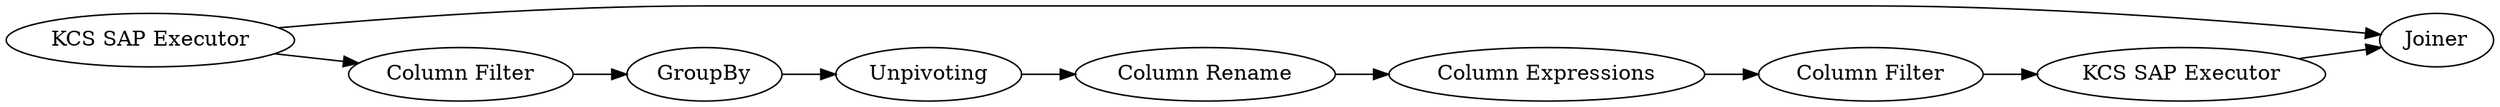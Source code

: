 digraph {
	2 -> 18
	17 -> 15
	7 -> 8
	1 -> 18
	3 -> 5
	5 -> 7
	8 -> 17
	1 -> 3
	15 -> 2
	5 [label=GroupBy]
	1 [label="KCS SAP Executor"]
	7 [label=Unpivoting]
	18 [label=Joiner]
	8 [label="Column Rename"]
	15 [label="Column Filter"]
	17 [label="Column Expressions"]
	3 [label="Column Filter"]
	2 [label="KCS SAP Executor"]
	rankdir=LR
}
